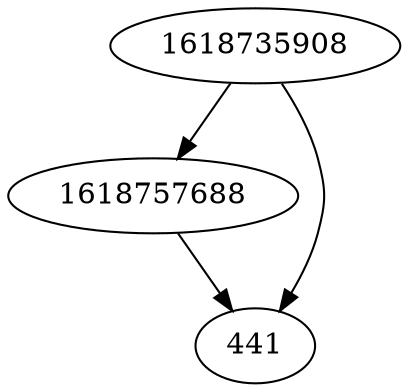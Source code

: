 strict digraph  {
1618757688;
441;
1618735908;
1618757688 -> 441;
1618735908 -> 441;
1618735908 -> 1618757688;
}
